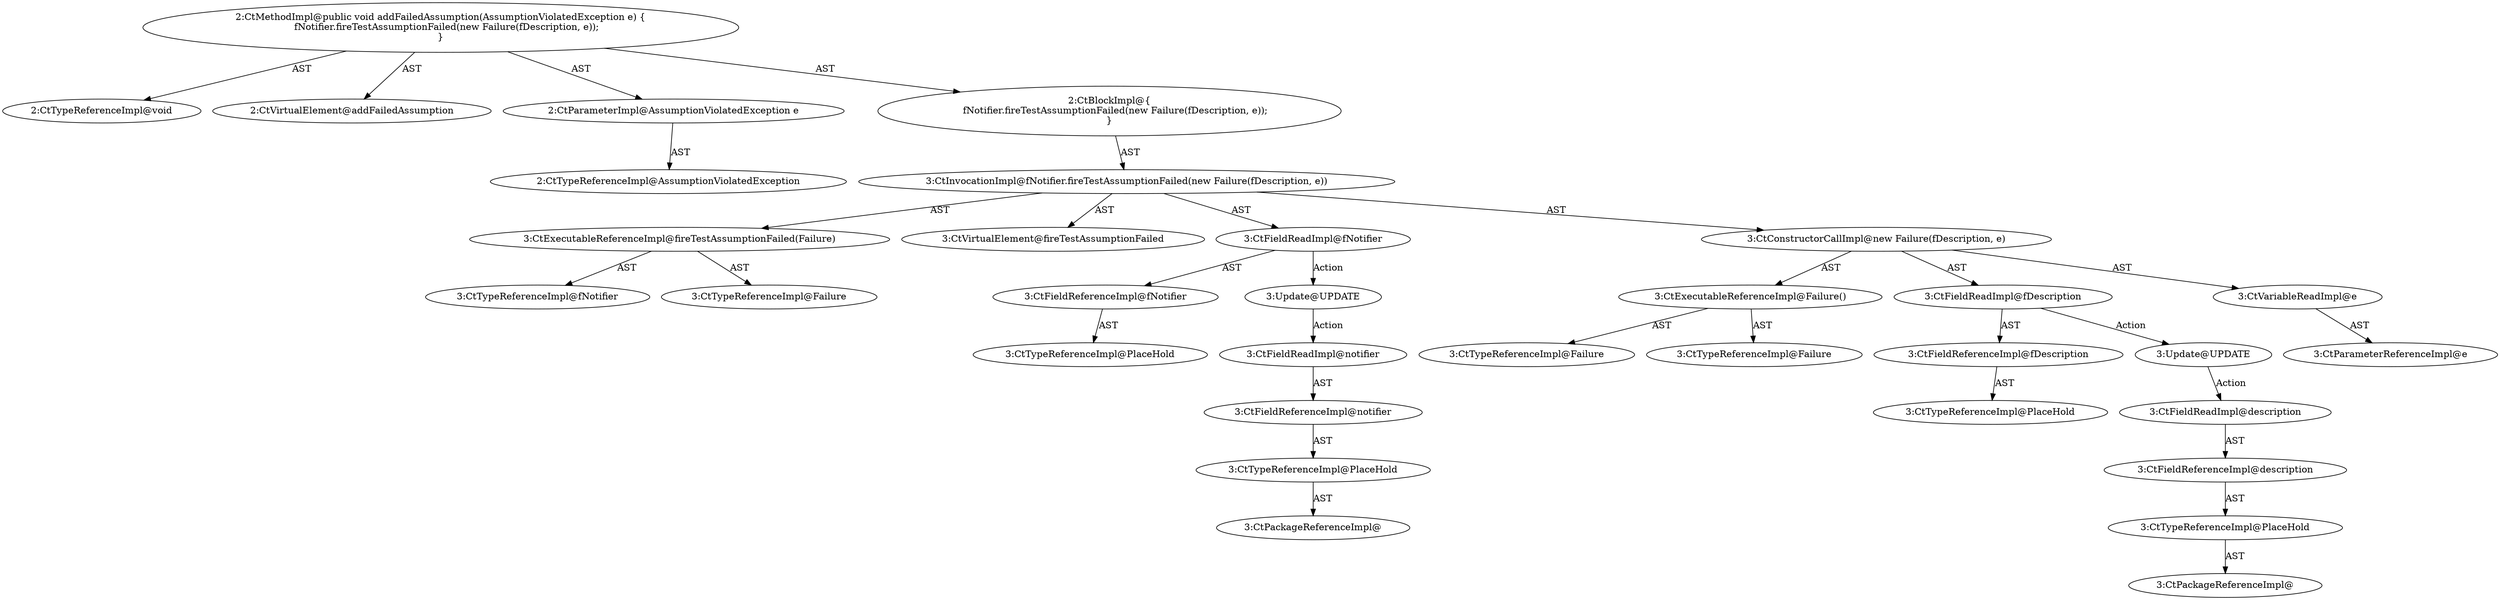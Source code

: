 digraph "addFailedAssumption#?,AssumptionViolatedException" {
0 [label="2:CtTypeReferenceImpl@void" shape=ellipse]
1 [label="2:CtVirtualElement@addFailedAssumption" shape=ellipse]
2 [label="2:CtParameterImpl@AssumptionViolatedException e" shape=ellipse]
3 [label="2:CtTypeReferenceImpl@AssumptionViolatedException" shape=ellipse]
4 [label="3:CtExecutableReferenceImpl@fireTestAssumptionFailed(Failure)" shape=ellipse]
5 [label="3:CtTypeReferenceImpl@fNotifier" shape=ellipse]
6 [label="3:CtTypeReferenceImpl@Failure" shape=ellipse]
7 [label="3:CtVirtualElement@fireTestAssumptionFailed" shape=ellipse]
8 [label="3:CtFieldReferenceImpl@fNotifier" shape=ellipse]
9 [label="3:CtTypeReferenceImpl@PlaceHold" shape=ellipse]
10 [label="3:CtFieldReadImpl@fNotifier" shape=ellipse]
11 [label="3:CtExecutableReferenceImpl@Failure()" shape=ellipse]
12 [label="3:CtTypeReferenceImpl@Failure" shape=ellipse]
13 [label="3:CtTypeReferenceImpl@Failure" shape=ellipse]
14 [label="3:CtFieldReferenceImpl@fDescription" shape=ellipse]
15 [label="3:CtTypeReferenceImpl@PlaceHold" shape=ellipse]
16 [label="3:CtFieldReadImpl@fDescription" shape=ellipse]
17 [label="3:CtVariableReadImpl@e" shape=ellipse]
18 [label="3:CtParameterReferenceImpl@e" shape=ellipse]
19 [label="3:CtConstructorCallImpl@new Failure(fDescription, e)" shape=ellipse]
20 [label="3:CtInvocationImpl@fNotifier.fireTestAssumptionFailed(new Failure(fDescription, e))" shape=ellipse]
21 [label="2:CtBlockImpl@\{
    fNotifier.fireTestAssumptionFailed(new Failure(fDescription, e));
\}" shape=ellipse]
22 [label="2:CtMethodImpl@public void addFailedAssumption(AssumptionViolatedException e) \{
    fNotifier.fireTestAssumptionFailed(new Failure(fDescription, e));
\}" shape=ellipse]
23 [label="3:Update@UPDATE" shape=ellipse]
24 [label="3:CtPackageReferenceImpl@" shape=ellipse]
25 [label="3:CtTypeReferenceImpl@PlaceHold" shape=ellipse]
26 [label="3:CtFieldReferenceImpl@notifier" shape=ellipse]
27 [label="3:CtFieldReadImpl@notifier" shape=ellipse]
28 [label="3:Update@UPDATE" shape=ellipse]
29 [label="3:CtPackageReferenceImpl@" shape=ellipse]
30 [label="3:CtTypeReferenceImpl@PlaceHold" shape=ellipse]
31 [label="3:CtFieldReferenceImpl@description" shape=ellipse]
32 [label="3:CtFieldReadImpl@description" shape=ellipse]
2 -> 3 [label="AST"];
4 -> 5 [label="AST"];
4 -> 6 [label="AST"];
8 -> 9 [label="AST"];
10 -> 8 [label="AST"];
10 -> 23 [label="Action"];
11 -> 12 [label="AST"];
11 -> 13 [label="AST"];
14 -> 15 [label="AST"];
16 -> 14 [label="AST"];
16 -> 28 [label="Action"];
17 -> 18 [label="AST"];
19 -> 11 [label="AST"];
19 -> 16 [label="AST"];
19 -> 17 [label="AST"];
20 -> 7 [label="AST"];
20 -> 10 [label="AST"];
20 -> 4 [label="AST"];
20 -> 19 [label="AST"];
21 -> 20 [label="AST"];
22 -> 1 [label="AST"];
22 -> 0 [label="AST"];
22 -> 2 [label="AST"];
22 -> 21 [label="AST"];
23 -> 27 [label="Action"];
25 -> 24 [label="AST"];
26 -> 25 [label="AST"];
27 -> 26 [label="AST"];
28 -> 32 [label="Action"];
30 -> 29 [label="AST"];
31 -> 30 [label="AST"];
32 -> 31 [label="AST"];
}